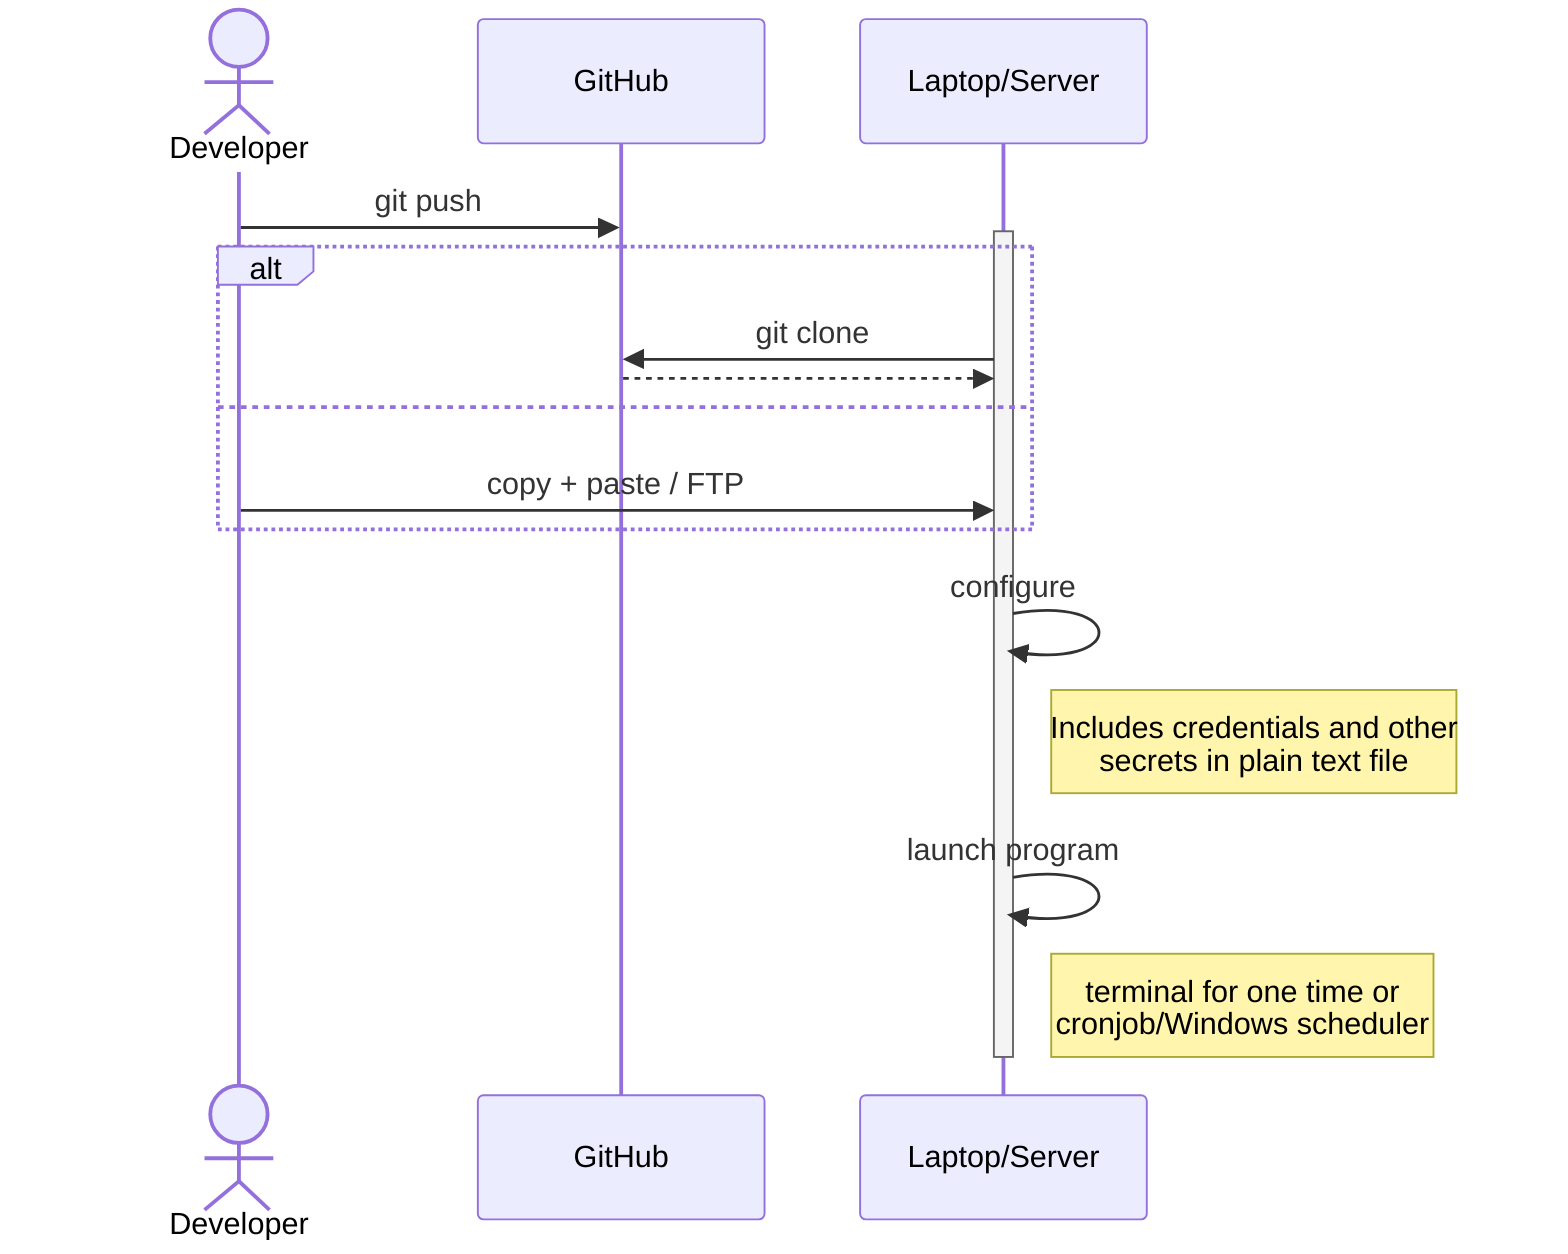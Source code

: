sequenceDiagram
    actor Developer
    Developer->>GitHub: git push

    participant S as Laptop/Server
    activate S
    alt 
        S->>GitHub: git clone
        GitHub-->>S: 
    else
        Developer ->>S: copy + paste / FTP
    end
    S->>S: configure
    Note right of S: Includes credentials and other<br/> secrets in plain text file
    S->>S: launch program
    Note right of S: terminal for one time or<br/> cronjob/Windows scheduler
    deactivate S